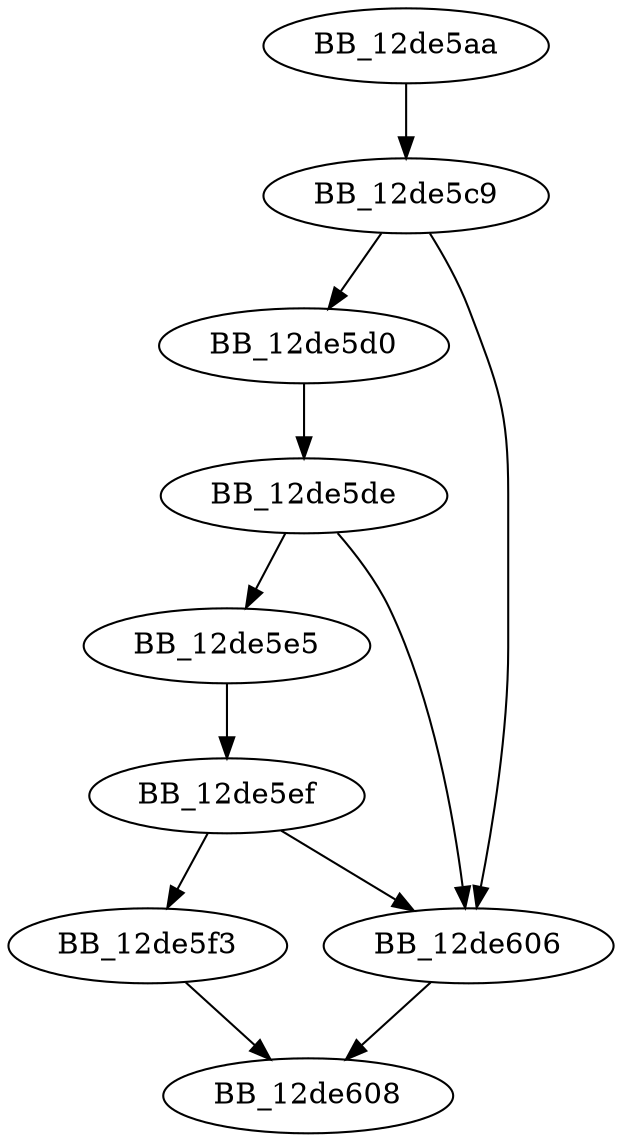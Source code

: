 DiGraph sub_12DE5AA{
BB_12de5aa->BB_12de5c9
BB_12de5c9->BB_12de5d0
BB_12de5c9->BB_12de606
BB_12de5d0->BB_12de5de
BB_12de5de->BB_12de5e5
BB_12de5de->BB_12de606
BB_12de5e5->BB_12de5ef
BB_12de5ef->BB_12de5f3
BB_12de5ef->BB_12de606
BB_12de5f3->BB_12de608
BB_12de606->BB_12de608
}
